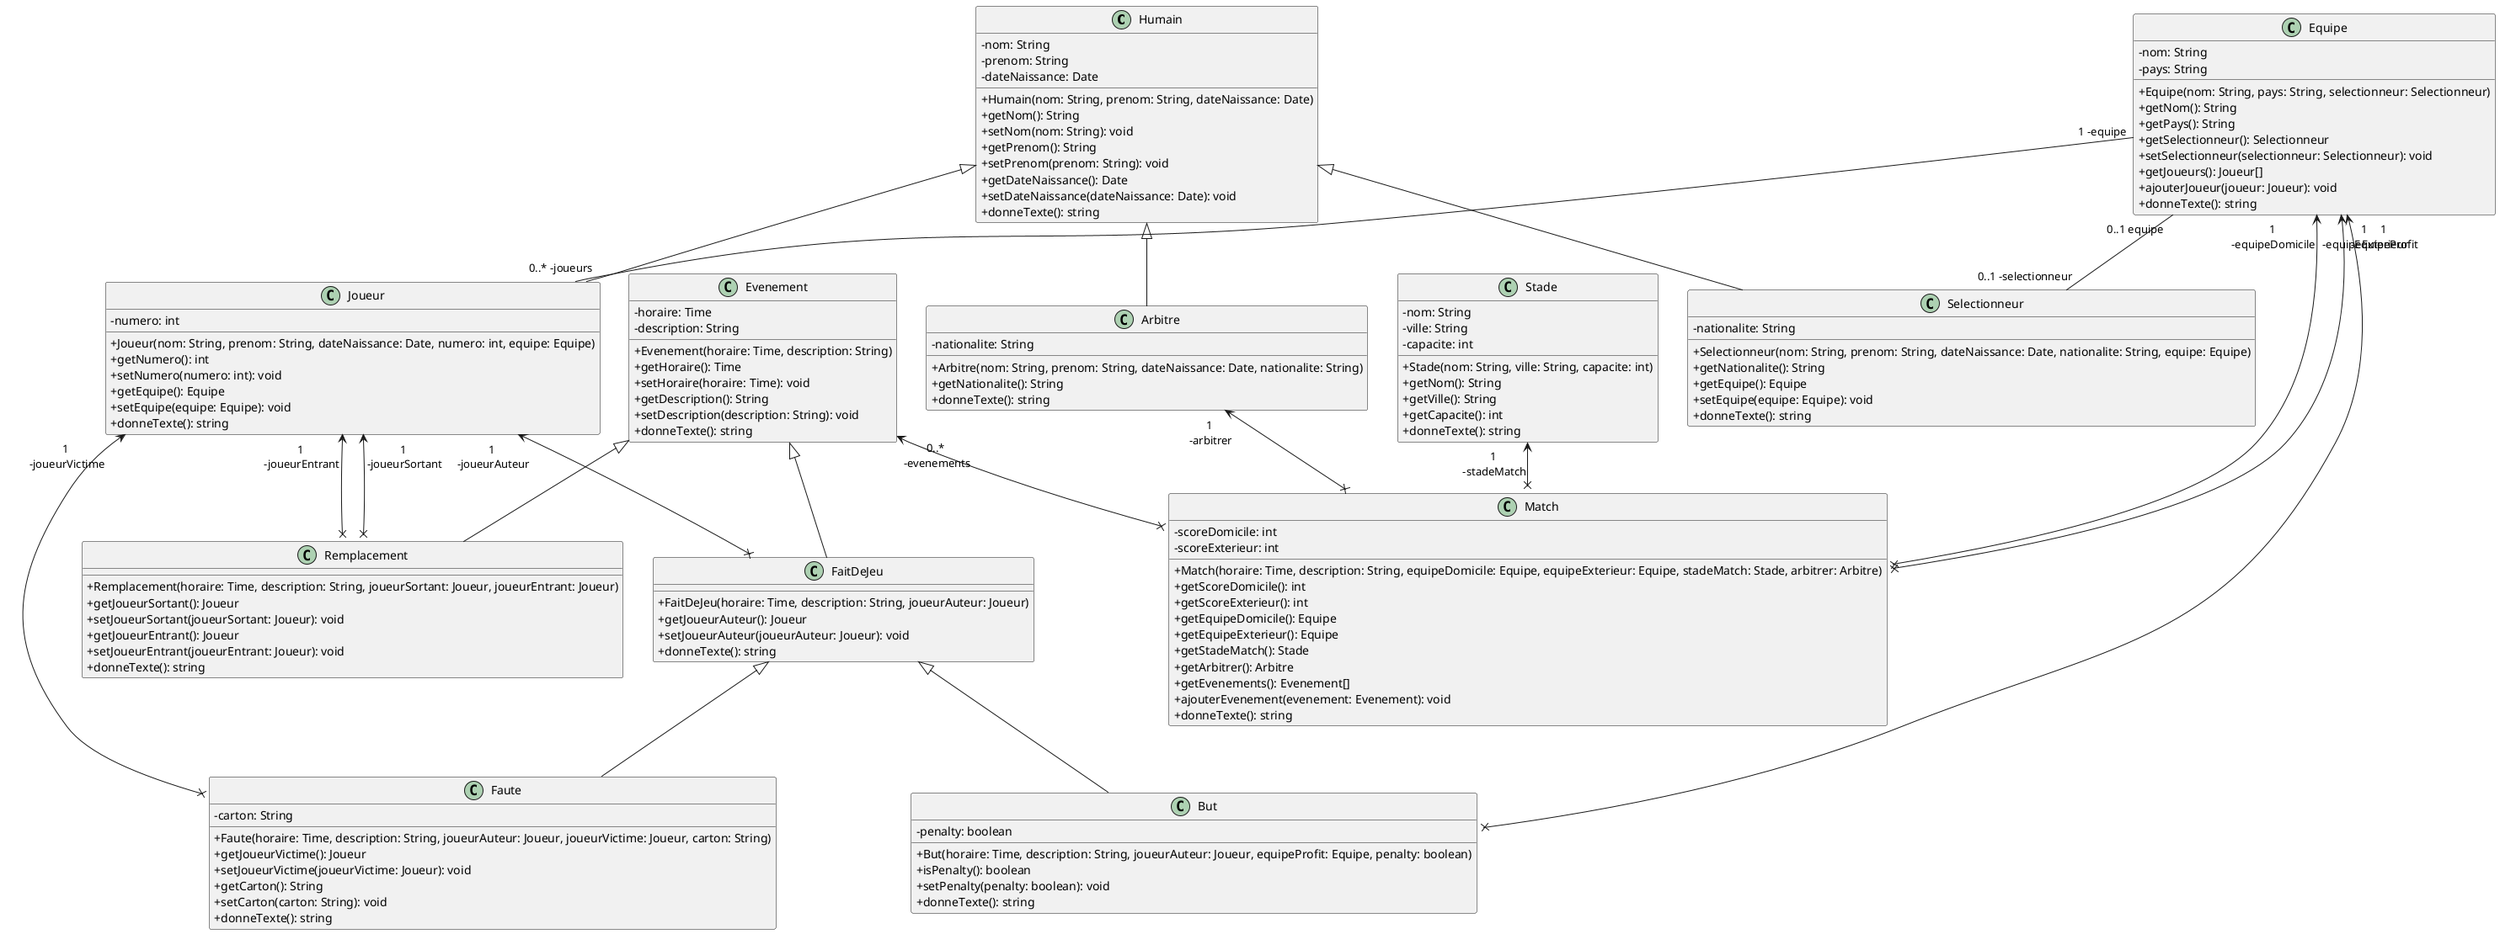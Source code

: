 @startuml
skinparam classAttributeIconSize 0
class Humain {
 -nom: String
    -prenom: String
    -dateNaissance: Date
    +Humain(nom: String, prenom: String, dateNaissance: Date)
    +getNom(): String
    +setNom(nom: String): void
    +getPrenom(): String
    +setPrenom(prenom: String): void
    +getDateNaissance(): Date
    +setDateNaissance(dateNaissance: Date): void
    +donneTexte(): string
}
Humain <|-- Arbitre
class Arbitre{
    -nationalite: String

    +Arbitre(nom: String, prenom: String, dateNaissance: Date, nationalite: String)
    +getNationalite(): String
    +donneTexte(): string
}

class Stade{
    -nom: String
    -ville: String
    -capacite: int
    +Stade(nom: String, ville: String, capacite: int)
    +getNom(): String
    +getVille(): String
    +getCapacite(): int
    +donneTexte(): string
}
Humain <|-- Joueur
class Joueur{
    -numero: int
    +Joueur(nom: String, prenom: String, dateNaissance: Date, numero: int, equipe: Equipe)
    +getNumero(): int
    +setNumero(numero: int): void
    +getEquipe(): Equipe
    +setEquipe(equipe: Equipe): void
    +donneTexte(): string
}

Humain <|-- Selectionneur
class Selectionneur{
    -nationalite: String
    +Selectionneur(nom: String, prenom: String, dateNaissance: Date, nationalite: String, equipe: Equipe)
    +getNationalite(): String
    +getEquipe(): Equipe
    +setEquipe(equipe: Equipe): void
    +donneTexte(): string
}

class Equipe{
    -nom: String
    -pays: String
    +Equipe(nom: String, pays: String, selectionneur: Selectionneur)
    +getNom(): String
    +getPays(): String
    +getSelectionneur(): Selectionneur
    +setSelectionneur(selectionneur: Selectionneur): void
    +getJoueurs(): Joueur[]
    +ajouterJoueur(joueur: Joueur): void
    +donneTexte(): string
}

 Equipe "1 -equipe" -- "0..* -joueurs" Joueur
Equipe  "0..1 equipe" -- "0..1 -selectionneur" Selectionneur

class Evenement{
    -horaire: Time
    -description: String
    +Evenement(horaire: Time, description: String)
    +getHoraire(): Time
    +setHoraire(horaire: Time): void
    +getDescription(): String
    +setDescription(description: String): void
    +donneTexte(): string
}

Joueur "1 \n-joueurEntrant" <--x  Remplacement
Joueur "1 \n-joueurSortant" <--x  Remplacement
Evenement <|-- Remplacement
class Remplacement{

    +Remplacement(horaire: Time, description: String, joueurSortant: Joueur, joueurEntrant: Joueur)
    +getJoueurSortant(): Joueur
    +setJoueurSortant(joueurSortant: Joueur): void
    +getJoueurEntrant(): Joueur
    +setJoueurEntrant(joueurEntrant: Joueur): void
    +donneTexte(): string
}

Evenement <|-- FaitDeJeu
Joueur "1 \n-joueurAuteur" <--x  FaitDeJeu
class FaitDeJeu{
    +FaitDeJeu(horaire: Time, description: String, joueurAuteur: Joueur)
    +getJoueurAuteur(): Joueur
    +setJoueurAuteur(joueurAuteur: Joueur): void
    +donneTexte(): string
}

 FaitDeJeu <|-- Faute
Joueur "1 \n-joueurVictime" <--x  Faute
class Faute{
    -carton: String
    +Faute(horaire: Time, description: String, joueurAuteur: Joueur, joueurVictime: Joueur, carton: String)
    +getJoueurVictime(): Joueur
    +setJoueurVictime(joueurVictime: Joueur): void
    +getCarton(): String
    +setCarton(carton: String): void
    +donneTexte(): string
}

FaitDeJeu <|--  But
Equipe "1 \n-EquipeProfit" <--x  But
class But{
    -penalty: boolean
    +But(horaire: Time, description: String, joueurAuteur: Joueur, equipeProfit: Equipe, penalty: boolean)
    +isPenalty(): boolean
    +setPenalty(penalty: boolean): void
    +donneTexte(): string
}

Equipe "1 \n-equipeDomicile" <--x  Match
Equipe "1 \n-equipeExterieur" <--x  Match
Stade "1 \n-stadeMatch" <--x  Match
Arbitre "1 \n-arbitrer" <--x  Match
Evenement "0..* \n-evenements" <--x  Match

class Match{
    -scoreDomicile: int
    -scoreExterieur: int
    +Match(horaire: Time, description: String, equipeDomicile: Equipe, equipeExterieur: Equipe, stadeMatch: Stade, arbitrer: Arbitre)
    +getScoreDomicile(): int
    +getScoreExterieur(): int
    +getEquipeDomicile(): Equipe
    +getEquipeExterieur(): Equipe
    +getStadeMatch(): Stade
    +getArbitrer(): Arbitre
    +getEvenements(): Evenement[]
    +ajouterEvenement(evenement: Evenement): void
    +donneTexte(): string
}
@enduml